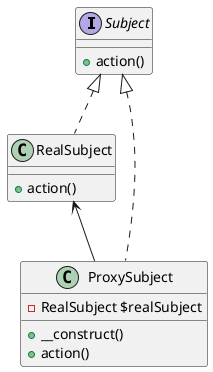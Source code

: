 @startuml
interface Subject {
    + action()
}

class RealSubject {
    + action()
}

class ProxySubject {
    - RealSubject $realSubject
    + __construct()
    + action()
}

Subject <|.. RealSubject
Subject <|.. ProxySubject
RealSubject <-- ProxySubject
@enduml